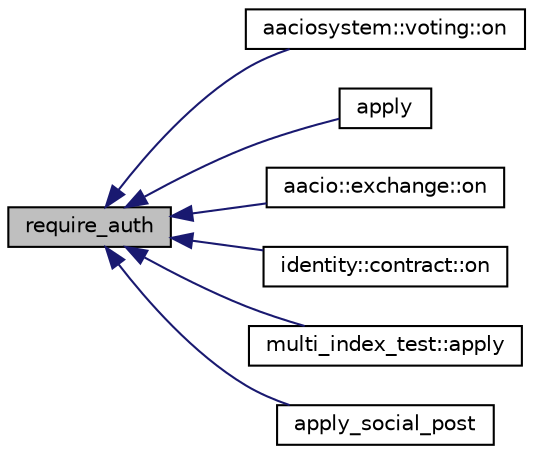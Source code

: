digraph "require_auth"
{
  edge [fontname="Helvetica",fontsize="10",labelfontname="Helvetica",labelfontsize="10"];
  node [fontname="Helvetica",fontsize="10",shape=record];
  rankdir="LR";
  Node14 [label="require_auth",height=0.2,width=0.4,color="black", fillcolor="grey75", style="filled", fontcolor="black"];
  Node14 -> Node15 [dir="back",color="midnightblue",fontsize="10",style="solid"];
  Node15 [label="aaciosystem::voting::on",height=0.2,width=0.4,color="black", fillcolor="white", style="filled",URL="$classaaciosystem_1_1voting.html#abbefdfb92fa01d247f1f5ee366d332bc"];
  Node14 -> Node16 [dir="back",color="midnightblue",fontsize="10",style="solid"];
  Node16 [label="apply",height=0.2,width=0.4,color="black", fillcolor="white", style="filled",URL="$asserter_8cpp.html#a569d3d0ca7b56fb8c580faaa3d73179a",tooltip="The apply method implements the dispatch of events to this contract. "];
  Node14 -> Node17 [dir="back",color="midnightblue",fontsize="10",style="solid"];
  Node17 [label="aacio::exchange::on",height=0.2,width=0.4,color="black", fillcolor="white", style="filled",URL="$classaacio_1_1exchange.html#a43b2bdac8c60fed94c556f2e06bdfda2"];
  Node14 -> Node18 [dir="back",color="midnightblue",fontsize="10",style="solid"];
  Node18 [label="identity::contract::on",height=0.2,width=0.4,color="black", fillcolor="white", style="filled",URL="$classidentity_1_1contract.html#ae1223cdb3abe5357783ef6f516dfc7de"];
  Node14 -> Node19 [dir="back",color="midnightblue",fontsize="10",style="solid"];
  Node19 [label="multi_index_test::apply",height=0.2,width=0.4,color="black", fillcolor="white", style="filled",URL="$namespacemulti__index__test.html#a8109a32ec4bbacf6f7d16183704e2559",tooltip="The apply method implements the dispatch of events to this contract. "];
  Node14 -> Node20 [dir="back",color="midnightblue",fontsize="10",style="solid"];
  Node20 [label="apply_social_post",height=0.2,width=0.4,color="black", fillcolor="white", style="filled",URL="$social_8cpp.html#a2f4b1a700aef8a99b9d4c12d252d231a"];
}
